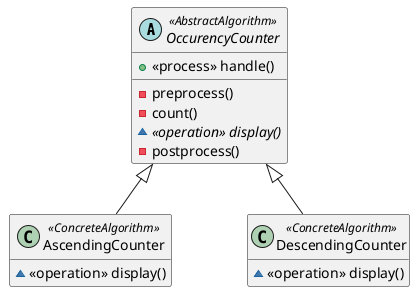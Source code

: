 @startuml

skinparam nodesep 75
skinparam ranksep 50
hide empty members

abstract class OccurencyCounter <<AbstractAlgorithm>> {
  + <<process>> handle()
  __
  - preprocess()
  - count()
  ~ {abstract} <<operation>> display()
  - postprocess()
}

class AscendingCounter <<ConcreteAlgorithm>> {
  ~  <<operation>> display()
}

class DescendingCounter <<ConcreteAlgorithm>> {
  ~  <<operation>> display()
}

OccurencyCounter <|-- AscendingCounter
OccurencyCounter <|-- DescendingCounter

@enduml
